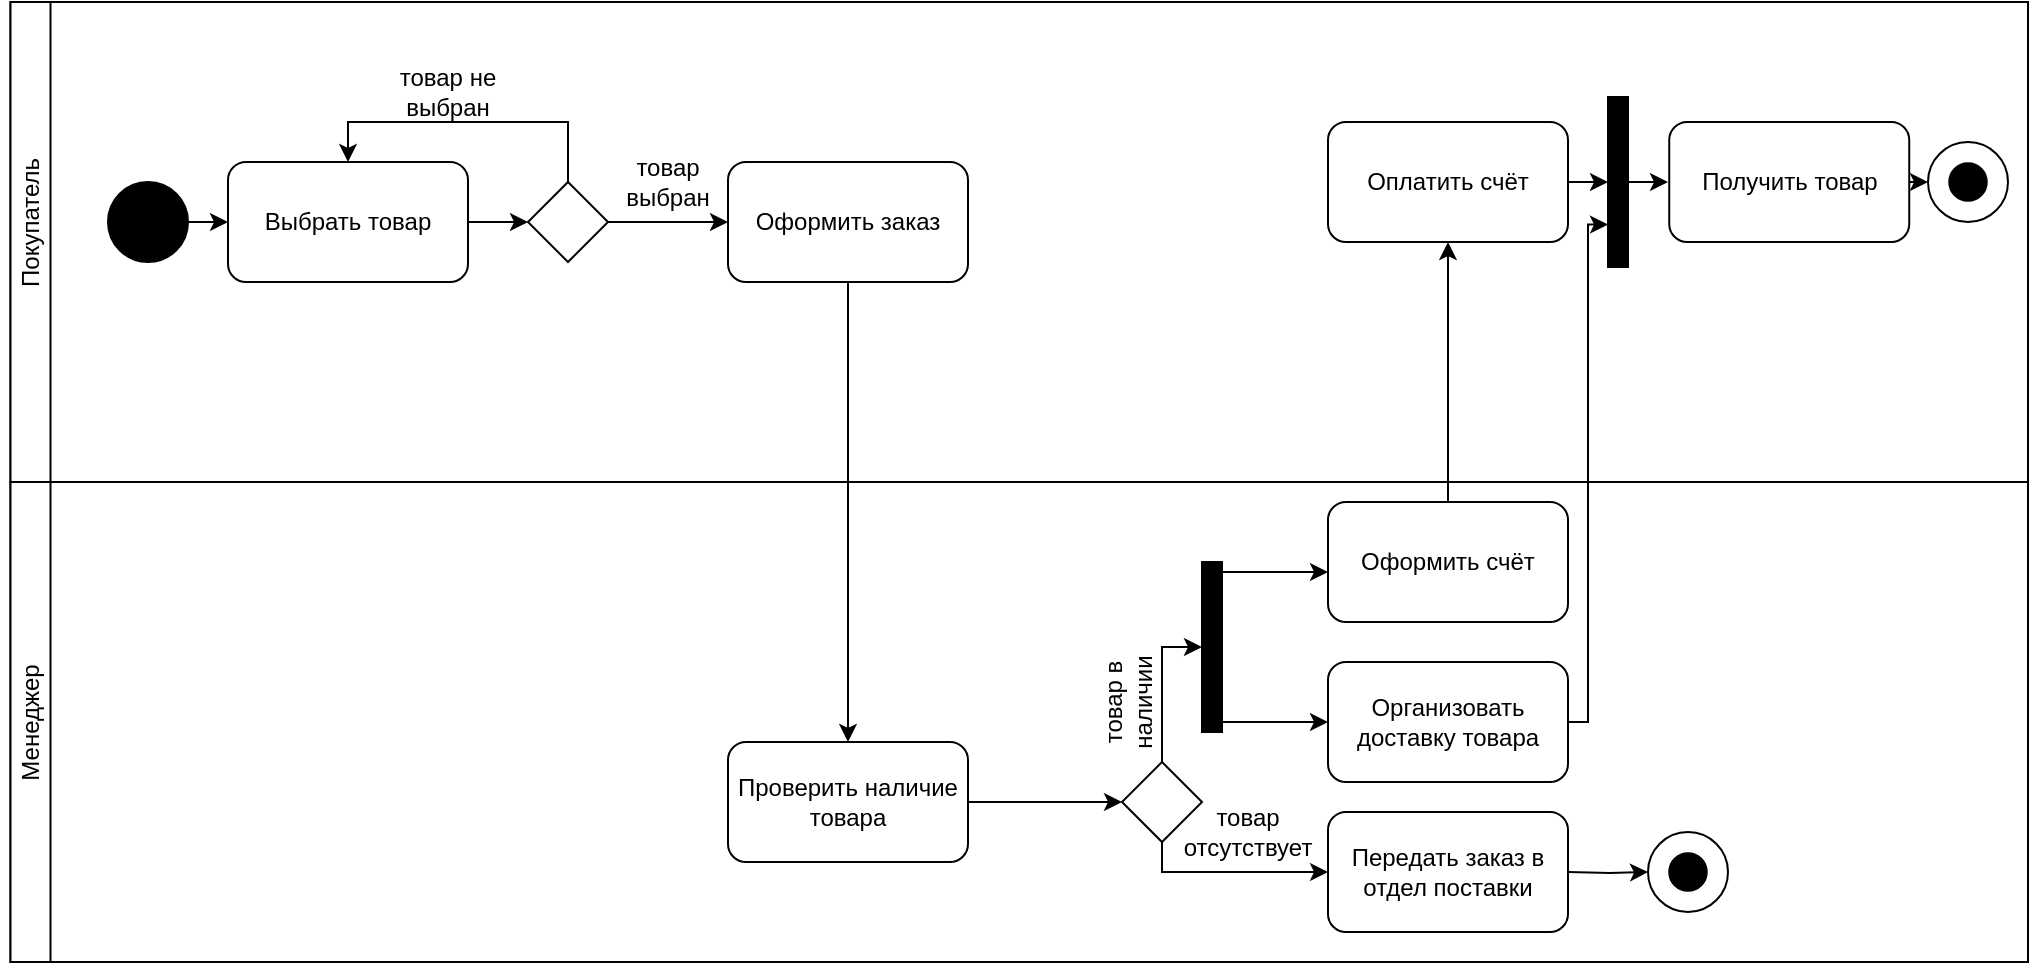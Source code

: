 <mxfile version="20.5.3" type="device"><diagram id="KrCihupPGk0I79sFTNco" name="Страница 1"><mxGraphModel dx="1422" dy="762" grid="1" gridSize="10" guides="1" tooltips="1" connect="1" arrows="1" fold="1" page="1" pageScale="1" pageWidth="827" pageHeight="1169" math="0" shadow="0"><root><mxCell id="0"/><mxCell id="1" parent="0"/><mxCell id="_pRKTyMPA3J_2R2H89EI-22" value="" style="rounded=0;whiteSpace=wrap;html=1;" parent="1" vertex="1"><mxGeometry x="231.25" y="90" width="1008.75" height="480" as="geometry"/></mxCell><mxCell id="_pRKTyMPA3J_2R2H89EI-24" value="" style="endArrow=none;html=1;rounded=0;exitX=0;exitY=0.5;exitDx=0;exitDy=0;entryX=1;entryY=0.5;entryDx=0;entryDy=0;" parent="1" source="_pRKTyMPA3J_2R2H89EI-22" target="_pRKTyMPA3J_2R2H89EI-22" edge="1"><mxGeometry width="50" height="50" relative="1" as="geometry"><mxPoint x="350" y="280" as="sourcePoint"/><mxPoint x="1010" y="261" as="targetPoint"/></mxGeometry></mxCell><mxCell id="_pRKTyMPA3J_2R2H89EI-29" value="" style="ellipse;whiteSpace=wrap;html=1;aspect=fixed;fillColor=#000000;" parent="1" vertex="1"><mxGeometry x="280" y="180" width="40" height="40" as="geometry"/></mxCell><mxCell id="_pRKTyMPA3J_2R2H89EI-30" value="" style="endArrow=classic;html=1;rounded=0;entryX=0;entryY=0.5;entryDx=0;entryDy=0;exitX=1;exitY=0.5;exitDx=0;exitDy=0;" parent="1" source="_pRKTyMPA3J_2R2H89EI-29" edge="1"><mxGeometry width="50" height="50" relative="1" as="geometry"><mxPoint x="320" y="200" as="sourcePoint"/><mxPoint x="340" y="200" as="targetPoint"/></mxGeometry></mxCell><mxCell id="_pRKTyMPA3J_2R2H89EI-36" style="edgeStyle=orthogonalEdgeStyle;rounded=0;orthogonalLoop=1;jettySize=auto;html=1;entryX=0.5;entryY=0;entryDx=0;entryDy=0;" parent="1" source="_pRKTyMPA3J_2R2H89EI-33" target="r3vz1B6wo2hpP5VYMOpk-1" edge="1"><mxGeometry relative="1" as="geometry"><mxPoint x="400" y="165" as="targetPoint"/><Array as="points"><mxPoint x="510" y="150"/><mxPoint x="400" y="150"/></Array></mxGeometry></mxCell><mxCell id="_pRKTyMPA3J_2R2H89EI-33" value="" style="rhombus;whiteSpace=wrap;html=1;fillColor=#FFFFFF;" parent="1" vertex="1"><mxGeometry x="490" y="180" width="40" height="40" as="geometry"/></mxCell><mxCell id="_pRKTyMPA3J_2R2H89EI-34" value="" style="endArrow=classic;html=1;rounded=0;entryX=0;entryY=0.5;entryDx=0;entryDy=0;exitX=1;exitY=0.5;exitDx=0;exitDy=0;" parent="1" target="_pRKTyMPA3J_2R2H89EI-33" edge="1"><mxGeometry width="50" height="50" relative="1" as="geometry"><mxPoint x="460" y="200" as="sourcePoint"/><mxPoint x="350" y="210" as="targetPoint"/></mxGeometry></mxCell><mxCell id="_pRKTyMPA3J_2R2H89EI-37" value="товар не выбран" style="text;html=1;strokeColor=none;fillColor=none;align=center;verticalAlign=middle;whiteSpace=wrap;rounded=0;" parent="1" vertex="1"><mxGeometry x="420" y="120" width="60" height="30" as="geometry"/></mxCell><mxCell id="_pRKTyMPA3J_2R2H89EI-38" value="" style="endArrow=classic;html=1;rounded=0;entryX=0;entryY=0.5;entryDx=0;entryDy=0;exitX=1;exitY=0.5;exitDx=0;exitDy=0;" parent="1" source="_pRKTyMPA3J_2R2H89EI-33" edge="1"><mxGeometry width="50" height="50" relative="1" as="geometry"><mxPoint x="470" y="210" as="sourcePoint"/><mxPoint x="590" y="200" as="targetPoint"/></mxGeometry></mxCell><mxCell id="_pRKTyMPA3J_2R2H89EI-39" value="товар выбран" style="text;html=1;strokeColor=none;fillColor=none;align=center;verticalAlign=middle;whiteSpace=wrap;rounded=0;" parent="1" vertex="1"><mxGeometry x="530" y="160" width="60" height="40" as="geometry"/></mxCell><mxCell id="_pRKTyMPA3J_2R2H89EI-40" value="" style="endArrow=classic;html=1;rounded=0;exitX=0.5;exitY=1;exitDx=0;exitDy=0;entryX=0.5;entryY=0;entryDx=0;entryDy=0;" parent="1" target="r3vz1B6wo2hpP5VYMOpk-5" edge="1"><mxGeometry width="50" height="50" relative="1" as="geometry"><mxPoint x="650" y="230" as="sourcePoint"/><mxPoint x="650" y="455" as="targetPoint"/></mxGeometry></mxCell><mxCell id="_pRKTyMPA3J_2R2H89EI-59" style="edgeStyle=orthogonalEdgeStyle;rounded=0;orthogonalLoop=1;jettySize=auto;html=1;entryX=0;entryY=0.5;entryDx=0;entryDy=0;exitX=0.5;exitY=1;exitDx=0;exitDy=0;" parent="1" source="_pRKTyMPA3J_2R2H89EI-48" edge="1"><mxGeometry relative="1" as="geometry"><Array as="points"><mxPoint x="807" y="525"/></Array><mxPoint x="890" y="525" as="targetPoint"/></mxGeometry></mxCell><mxCell id="_pRKTyMPA3J_2R2H89EI-62" style="edgeStyle=orthogonalEdgeStyle;rounded=0;orthogonalLoop=1;jettySize=auto;html=1;entryX=0;entryY=0.5;entryDx=0;entryDy=0;" parent="1" source="_pRKTyMPA3J_2R2H89EI-48" target="_pRKTyMPA3J_2R2H89EI-52" edge="1"><mxGeometry relative="1" as="geometry"/></mxCell><mxCell id="_pRKTyMPA3J_2R2H89EI-48" value="" style="rhombus;whiteSpace=wrap;html=1;fillColor=#FFFFFF;" parent="1" vertex="1"><mxGeometry x="787" y="470" width="40" height="40" as="geometry"/></mxCell><mxCell id="_pRKTyMPA3J_2R2H89EI-49" value="" style="endArrow=classic;html=1;rounded=0;entryX=0;entryY=0.5;entryDx=0;entryDy=0;exitX=1;exitY=0.5;exitDx=0;exitDy=0;" parent="1" source="r3vz1B6wo2hpP5VYMOpk-5" target="_pRKTyMPA3J_2R2H89EI-48" edge="1"><mxGeometry width="50" height="50" relative="1" as="geometry"><mxPoint x="750" y="490" as="sourcePoint"/><mxPoint x="740" y="434.66" as="targetPoint"/></mxGeometry></mxCell><mxCell id="_pRKTyMPA3J_2R2H89EI-64" style="edgeStyle=orthogonalEdgeStyle;rounded=0;orthogonalLoop=1;jettySize=auto;html=1;exitX=1;exitY=0.25;exitDx=0;exitDy=0;" parent="1" source="_pRKTyMPA3J_2R2H89EI-52" edge="1"><mxGeometry relative="1" as="geometry"><Array as="points"><mxPoint x="837" y="375"/></Array><mxPoint x="890" y="375" as="targetPoint"/></mxGeometry></mxCell><mxCell id="_pRKTyMPA3J_2R2H89EI-65" style="edgeStyle=orthogonalEdgeStyle;rounded=0;orthogonalLoop=1;jettySize=auto;html=1;exitX=1;exitY=0.75;exitDx=0;exitDy=0;entryX=0;entryY=0.5;entryDx=0;entryDy=0;" parent="1" source="_pRKTyMPA3J_2R2H89EI-52" edge="1"><mxGeometry relative="1" as="geometry"><Array as="points"><mxPoint x="837" y="450"/></Array><mxPoint x="890" y="450" as="targetPoint"/></mxGeometry></mxCell><mxCell id="_pRKTyMPA3J_2R2H89EI-52" value="" style="rounded=0;whiteSpace=wrap;html=1;fillColor=#000000;" parent="1" vertex="1"><mxGeometry x="827" y="370" width="10" height="85" as="geometry"/></mxCell><mxCell id="_pRKTyMPA3J_2R2H89EI-83" style="edgeStyle=orthogonalEdgeStyle;rounded=0;orthogonalLoop=1;jettySize=auto;html=1;entryX=0;entryY=0.75;entryDx=0;entryDy=0;" parent="1" target="_pRKTyMPA3J_2R2H89EI-76" edge="1"><mxGeometry relative="1" as="geometry"><Array as="points"><mxPoint x="1020" y="450"/><mxPoint x="1020" y="201"/></Array><mxPoint x="1010" y="450" as="sourcePoint"/></mxGeometry></mxCell><mxCell id="_pRKTyMPA3J_2R2H89EI-90" style="edgeStyle=orthogonalEdgeStyle;rounded=0;orthogonalLoop=1;jettySize=auto;html=1;entryX=0;entryY=0.5;entryDx=0;entryDy=0;" parent="1" target="_pRKTyMPA3J_2R2H89EI-88" edge="1"><mxGeometry relative="1" as="geometry"><mxPoint x="1010" y="525" as="sourcePoint"/></mxGeometry></mxCell><mxCell id="_pRKTyMPA3J_2R2H89EI-78" style="edgeStyle=orthogonalEdgeStyle;rounded=0;orthogonalLoop=1;jettySize=auto;html=1;entryX=0;entryY=0.5;entryDx=0;entryDy=0;" parent="1" target="_pRKTyMPA3J_2R2H89EI-76" edge="1"><mxGeometry relative="1" as="geometry"><mxPoint x="1010" y="180" as="sourcePoint"/></mxGeometry></mxCell><mxCell id="_pRKTyMPA3J_2R2H89EI-75" style="edgeStyle=orthogonalEdgeStyle;rounded=0;orthogonalLoop=1;jettySize=auto;html=1;entryX=0;entryY=0.5;entryDx=0;entryDy=0;" parent="1" target="_pRKTyMPA3J_2R2H89EI-73" edge="1"><mxGeometry relative="1" as="geometry"><mxPoint x="1180" y="180" as="sourcePoint"/></mxGeometry></mxCell><mxCell id="_pRKTyMPA3J_2R2H89EI-73" value="" style="ellipse;whiteSpace=wrap;html=1;aspect=fixed;fillColor=#FFFFFF;" parent="1" vertex="1"><mxGeometry x="1190" y="160" width="40" height="40" as="geometry"/></mxCell><mxCell id="_pRKTyMPA3J_2R2H89EI-74" value="" style="ellipse;whiteSpace=wrap;html=1;aspect=fixed;fillColor=#000000;" parent="1" vertex="1"><mxGeometry x="1200.63" y="170.63" width="18.75" height="18.75" as="geometry"/></mxCell><mxCell id="_pRKTyMPA3J_2R2H89EI-84" style="edgeStyle=orthogonalEdgeStyle;rounded=0;orthogonalLoop=1;jettySize=auto;html=1;entryX=0;entryY=0.5;entryDx=0;entryDy=0;" parent="1" source="_pRKTyMPA3J_2R2H89EI-76" edge="1"><mxGeometry relative="1" as="geometry"><mxPoint x="1060" y="180" as="targetPoint"/></mxGeometry></mxCell><mxCell id="_pRKTyMPA3J_2R2H89EI-76" value="" style="rounded=0;whiteSpace=wrap;html=1;fillColor=#000000;" parent="1" vertex="1"><mxGeometry x="1030" y="137.5" width="10" height="85" as="geometry"/></mxCell><mxCell id="_pRKTyMPA3J_2R2H89EI-79" style="edgeStyle=orthogonalEdgeStyle;rounded=0;orthogonalLoop=1;jettySize=auto;html=1;exitX=0;exitY=0.25;exitDx=0;exitDy=0;entryX=1;entryY=0.25;entryDx=0;entryDy=0;" parent="1" source="_pRKTyMPA3J_2R2H89EI-76" target="_pRKTyMPA3J_2R2H89EI-76" edge="1"><mxGeometry relative="1" as="geometry"/></mxCell><mxCell id="_pRKTyMPA3J_2R2H89EI-88" value="" style="ellipse;whiteSpace=wrap;html=1;aspect=fixed;fillColor=#FFFFFF;" parent="1" vertex="1"><mxGeometry x="1050" y="505" width="40" height="40" as="geometry"/></mxCell><mxCell id="_pRKTyMPA3J_2R2H89EI-89" value="" style="ellipse;whiteSpace=wrap;html=1;aspect=fixed;fillColor=#000000;" parent="1" vertex="1"><mxGeometry x="1060.62" y="515.62" width="18.75" height="18.75" as="geometry"/></mxCell><mxCell id="_pRKTyMPA3J_2R2H89EI-92" value="товар в наличии" style="text;html=1;strokeColor=none;fillColor=none;align=center;verticalAlign=middle;whiteSpace=wrap;rounded=0;rotation=-90;" parent="1" vertex="1"><mxGeometry x="760" y="420" width="60" height="40" as="geometry"/></mxCell><mxCell id="_pRKTyMPA3J_2R2H89EI-93" value="товар отсутствует" style="text;html=1;strokeColor=none;fillColor=none;align=center;verticalAlign=middle;whiteSpace=wrap;rounded=0;" parent="1" vertex="1"><mxGeometry x="820" y="485" width="60" height="40" as="geometry"/></mxCell><mxCell id="_pRKTyMPA3J_2R2H89EI-94" value="" style="rounded=0;whiteSpace=wrap;html=1;fillColor=#FFFFFF;" parent="1" vertex="1"><mxGeometry x="231.25" y="90" width="20" height="240" as="geometry"/></mxCell><mxCell id="_pRKTyMPA3J_2R2H89EI-95" value="" style="rounded=0;whiteSpace=wrap;html=1;fillColor=#FFFFFF;" parent="1" vertex="1"><mxGeometry x="231.25" y="330" width="20" height="240" as="geometry"/></mxCell><mxCell id="_pRKTyMPA3J_2R2H89EI-96" value="Покупатель" style="text;html=1;strokeColor=none;fillColor=none;align=center;verticalAlign=middle;whiteSpace=wrap;rounded=0;rotation=270;" parent="1" vertex="1"><mxGeometry x="211.25" y="185" width="60" height="30" as="geometry"/></mxCell><mxCell id="_pRKTyMPA3J_2R2H89EI-97" value="Менеджер" style="text;html=1;strokeColor=none;fillColor=none;align=center;verticalAlign=middle;whiteSpace=wrap;rounded=0;rotation=270;" parent="1" vertex="1"><mxGeometry x="211.25" y="435" width="60" height="30" as="geometry"/></mxCell><mxCell id="r3vz1B6wo2hpP5VYMOpk-1" value="Выбрать товар" style="rounded=1;whiteSpace=wrap;html=1;" vertex="1" parent="1"><mxGeometry x="340" y="170" width="120" height="60" as="geometry"/></mxCell><mxCell id="r3vz1B6wo2hpP5VYMOpk-4" value="Оформить заказ" style="rounded=1;whiteSpace=wrap;html=1;" vertex="1" parent="1"><mxGeometry x="590" y="170" width="120" height="60" as="geometry"/></mxCell><mxCell id="r3vz1B6wo2hpP5VYMOpk-5" value="Проверить наличие товара" style="rounded=1;whiteSpace=wrap;html=1;" vertex="1" parent="1"><mxGeometry x="590" y="460" width="120" height="60" as="geometry"/></mxCell><mxCell id="r3vz1B6wo2hpP5VYMOpk-6" value="Передать заказ в отдел поставки" style="rounded=1;whiteSpace=wrap;html=1;" vertex="1" parent="1"><mxGeometry x="890" y="494.99" width="120" height="60" as="geometry"/></mxCell><mxCell id="r3vz1B6wo2hpP5VYMOpk-7" value="Организовать доставку товара" style="rounded=1;whiteSpace=wrap;html=1;" vertex="1" parent="1"><mxGeometry x="890" y="420" width="120" height="60" as="geometry"/></mxCell><mxCell id="r3vz1B6wo2hpP5VYMOpk-11" style="edgeStyle=orthogonalEdgeStyle;rounded=0;orthogonalLoop=1;jettySize=auto;html=1;entryX=0.5;entryY=1;entryDx=0;entryDy=0;" edge="1" parent="1" source="r3vz1B6wo2hpP5VYMOpk-8" target="r3vz1B6wo2hpP5VYMOpk-12"><mxGeometry relative="1" as="geometry"><mxPoint x="950" y="215" as="targetPoint"/></mxGeometry></mxCell><mxCell id="r3vz1B6wo2hpP5VYMOpk-8" value="Оформить счёт" style="rounded=1;whiteSpace=wrap;html=1;" vertex="1" parent="1"><mxGeometry x="890" y="340" width="120" height="60" as="geometry"/></mxCell><mxCell id="r3vz1B6wo2hpP5VYMOpk-12" value="Оплатить счёт" style="rounded=1;whiteSpace=wrap;html=1;" vertex="1" parent="1"><mxGeometry x="890" y="150" width="120" height="60" as="geometry"/></mxCell><mxCell id="r3vz1B6wo2hpP5VYMOpk-13" value="Получить товар" style="rounded=1;whiteSpace=wrap;html=1;" vertex="1" parent="1"><mxGeometry x="1060.62" y="150.01" width="120" height="60" as="geometry"/></mxCell></root></mxGraphModel></diagram></mxfile>